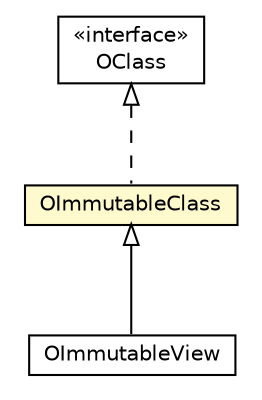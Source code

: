 #!/usr/local/bin/dot
#
# Class diagram 
# Generated by UMLGraph version R5_6-24-gf6e263 (http://www.umlgraph.org/)
#

digraph G {
	edge [fontname="Helvetica",fontsize=10,labelfontname="Helvetica",labelfontsize=10];
	node [fontname="Helvetica",fontsize=10,shape=plaintext];
	nodesep=0.25;
	ranksep=0.5;
	// com.orientechnologies.orient.core.metadata.schema.OImmutableClass
	c3908841 [label=<<table title="com.orientechnologies.orient.core.metadata.schema.OImmutableClass" border="0" cellborder="1" cellspacing="0" cellpadding="2" port="p" bgcolor="lemonChiffon" href="./OImmutableClass.html">
		<tr><td><table border="0" cellspacing="0" cellpadding="1">
<tr><td align="center" balign="center"> OImmutableClass </td></tr>
		</table></td></tr>
		</table>>, URL="./OImmutableClass.html", fontname="Helvetica", fontcolor="black", fontsize=10.0];
	// com.orientechnologies.orient.core.metadata.schema.OImmutableView
	c3908843 [label=<<table title="com.orientechnologies.orient.core.metadata.schema.OImmutableView" border="0" cellborder="1" cellspacing="0" cellpadding="2" port="p" href="./OImmutableView.html">
		<tr><td><table border="0" cellspacing="0" cellpadding="1">
<tr><td align="center" balign="center"> OImmutableView </td></tr>
		</table></td></tr>
		</table>>, URL="./OImmutableView.html", fontname="Helvetica", fontcolor="black", fontsize=10.0];
	// com.orientechnologies.orient.core.metadata.schema.OClass
	c3908855 [label=<<table title="com.orientechnologies.orient.core.metadata.schema.OClass" border="0" cellborder="1" cellspacing="0" cellpadding="2" port="p" href="./OClass.html">
		<tr><td><table border="0" cellspacing="0" cellpadding="1">
<tr><td align="center" balign="center"> &#171;interface&#187; </td></tr>
<tr><td align="center" balign="center"> OClass </td></tr>
		</table></td></tr>
		</table>>, URL="./OClass.html", fontname="Helvetica", fontcolor="black", fontsize=10.0];
	//com.orientechnologies.orient.core.metadata.schema.OImmutableClass implements com.orientechnologies.orient.core.metadata.schema.OClass
	c3908855:p -> c3908841:p [dir=back,arrowtail=empty,style=dashed];
	//com.orientechnologies.orient.core.metadata.schema.OImmutableView extends com.orientechnologies.orient.core.metadata.schema.OImmutableClass
	c3908841:p -> c3908843:p [dir=back,arrowtail=empty];
}

